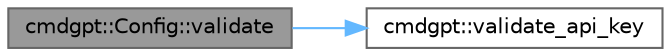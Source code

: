 digraph "cmdgpt::Config::validate"
{
 // LATEX_PDF_SIZE
  bgcolor="transparent";
  edge [fontname=Helvetica,fontsize=10,labelfontname=Helvetica,labelfontsize=10];
  node [fontname=Helvetica,fontsize=10,shape=box,height=0.2,width=0.4];
  rankdir="LR";
  Node1 [id="Node000001",label="cmdgpt::Config::validate",height=0.2,width=0.4,color="gray40", fillcolor="grey60", style="filled", fontcolor="black",tooltip="Validate all configuration values."];
  Node1 -> Node2 [id="edge1_Node000001_Node000002",color="steelblue1",style="solid",tooltip=" "];
  Node2 [id="Node000002",label="cmdgpt::validate_api_key",height=0.2,width=0.4,color="grey40", fillcolor="white", style="filled",URL="$d0/d05/namespacecmdgpt.html#a2a8346a32e6ad2d2a118e0c3a084761e",tooltip="Validates and sanitizes API key input."];
}
